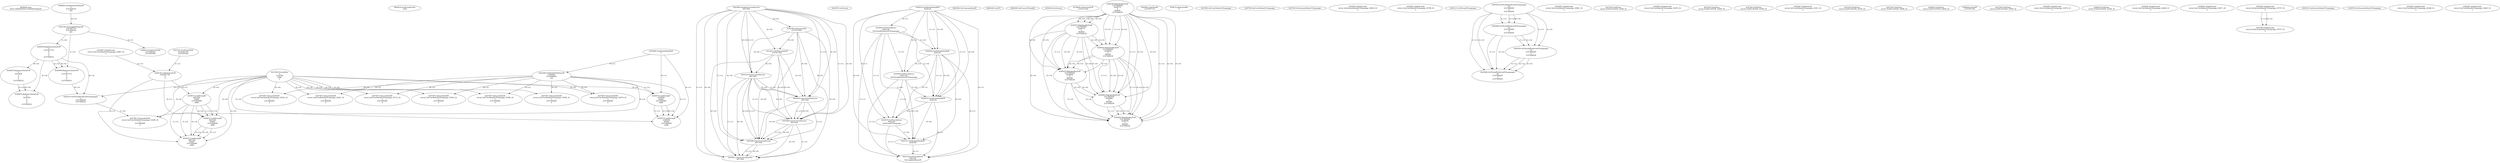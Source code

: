 // Global SCDG with merge call
digraph {
	0 [label="6850628.main
0015c1d92b6550f1e3c4582b03bbde04"]
	1 [label="4254480.GetModuleHandleW
0"]
	2 [label="6844434.SetThreadLocale
1024"]
	3 [label="4243965.InitializeCriticalSection
6917004"]
	4 [label="4243979.GetVersion
"]
	5 [label="4244018.GetModuleHandleW
4244120"]
	6 [label="4244024.GetProcAddress
9441320
GetThreadPreferredUILanguages"]
	5 -> 6 [label="(0-->1)"]
	7 [label="4244044.GetModuleHandleW
4244120"]
	5 -> 7 [label="(1-->1)"]
	5 -> 7 [label="(0-->0)"]
	6 -> 7 [label="(1-->0)"]
	8 [label="4244050.GetProcAddress
9441320
SetThreadPreferredUILanguages"]
	5 -> 8 [label="(0-->1)"]
	6 -> 8 [label="(1-->1)"]
	7 -> 8 [label="(0-->1)"]
	9 [label="4244070.GetModuleHandleW
4244120"]
	5 -> 9 [label="(1-->1)"]
	7 -> 9 [label="(1-->1)"]
	5 -> 9 [label="(0-->0)"]
	6 -> 9 [label="(1-->0)"]
	7 -> 9 [label="(0-->0)"]
	8 -> 9 [label="(1-->0)"]
	10 [label="4244076.GetProcAddress
9441320
GetThreadUILanguage"]
	5 -> 10 [label="(0-->1)"]
	6 -> 10 [label="(1-->1)"]
	7 -> 10 [label="(0-->1)"]
	8 -> 10 [label="(1-->1)"]
	9 -> 10 [label="(0-->1)"]
	11 [label="4250188.GetSystemInfo
2147417660"]
	3 -> 11 [label="(0-->0)"]
	12 [label="6844540.GetCommandLineW
"]
	13 [label="4214413.GetStartupInfoW
2147417624"]
	3 -> 13 [label="(0-->0)"]
	11 -> 13 [label="(0-->0)"]
	14 [label="6844560.GetACP
"]
	15 [label="6844580.GetCurrentThreadId
"]
	16 [label="4250204.GetVersion
"]
	17 [label="4276690.GetVersionExW
2147417420"]
	18 [label="4243306.GetModuleFileNameW
4194304
2147408904
522"]
	1 -> 18 [label="(0-->1)"]
	19 [label="4248064.GetModuleFileNameW
0
2147408370
261"]
	20 [label="4215383.VirtualAlloc
0
1310704
4096
4"]
	21 [label="4246338.RegOpenKeyExW
2147483649
4246772
0
983065
2147408236"]
	22 [label="4245741.GetModuleHandleW
4246160"]
	5 -> 22 [label="(0-->0)"]
	6 -> 22 [label="(1-->0)"]
	7 -> 22 [label="(0-->0)"]
	8 -> 22 [label="(1-->0)"]
	9 -> 22 [label="(0-->0)"]
	10 -> 22 [label="(1-->0)"]
	23 [label="4245758.GetProcAddress
9441320
GetLongPathNameW"]
	5 -> 23 [label="(0-->1)"]
	6 -> 23 [label="(1-->1)"]
	7 -> 23 [label="(0-->1)"]
	8 -> 23 [label="(1-->1)"]
	9 -> 23 [label="(0-->1)"]
	10 -> 23 [label="(1-->1)"]
	22 -> 23 [label="(0-->1)"]
	24 [label="4245785.GetLongPathNameW
2147407710
2147406542
261"]
	19 -> 24 [label="(3-->3)"]
	25 [label="4245683.CharNextW
2147407716"]
	26 [label="4246372.RegOpenKeyExW
2147483650
4246772
0
983065
2147408236"]
	21 -> 26 [label="(2-->2)"]
	21 -> 26 [label="(4-->4)"]
	21 -> 26 [label="(5-->5)"]
	27 [label="4246402.RegOpenKeyExW
2147483649
4246832
0
983065
2147408236"]
	21 -> 27 [label="(1-->1)"]
	21 -> 27 [label="(4-->4)"]
	26 -> 27 [label="(4-->4)"]
	21 -> 27 [label="(5-->5)"]
	26 -> 27 [label="(5-->5)"]
	28 [label="4246556.RegQueryValueExW
0
2147407710
0
0
0
2147408232"]
	24 -> 28 [label="(1-->2)"]
	29 [label="4246635.RegQueryValueExW
0
4247000
0
0
0
2147408232"]
	28 -> 29 [label="(6-->6)"]
	30 [label="4246722.RegCloseKey
0"]
	31 [label="4247883.GetUserDefaultUILanguage
"]
	32 [label="4245418.EnterCriticalSection
6917004"]
	3 -> 32 [label="(1-->1)"]
	3 -> 32 [label="(0-->0)"]
	11 -> 32 [label="(0-->0)"]
	13 -> 32 [label="(0-->0)"]
	33 [label="4245454.LeaveCriticalSection
6917004"]
	3 -> 33 [label="(1-->1)"]
	32 -> 33 [label="(1-->1)"]
	3 -> 33 [label="(0-->0)"]
	11 -> 33 [label="(0-->0)"]
	13 -> 33 [label="(0-->0)"]
	32 -> 33 [label="(0-->0)"]
	34 [label="4247558.GetUserDefaultUILanguage
"]
	35 [label="4247567.GetLocaleInfoW
retval_GetUserDefaultUILanguage_34079_32
3
2147408268
4"]
	18 -> 35 [label="(0-->2)"]
	20 -> 35 [label="(4-->4)"]
	36 [label="4247247.FindFirstFileW
3224341740
2147407640"]
	37 [label="4246432.RegOpenKeyExW
2147483650
4246832
0
983065
2147408236"]
	26 -> 37 [label="(1-->1)"]
	27 -> 37 [label="(2-->2)"]
	21 -> 37 [label="(4-->4)"]
	26 -> 37 [label="(4-->4)"]
	27 -> 37 [label="(4-->4)"]
	21 -> 37 [label="(5-->5)"]
	26 -> 37 [label="(5-->5)"]
	27 -> 37 [label="(5-->5)"]
	38 [label="4246462.RegOpenKeyExW
2147483649
4246884
0
983065
2147408236"]
	21 -> 38 [label="(1-->1)"]
	27 -> 38 [label="(1-->1)"]
	21 -> 38 [label="(4-->4)"]
	26 -> 38 [label="(4-->4)"]
	27 -> 38 [label="(4-->4)"]
	37 -> 38 [label="(4-->4)"]
	21 -> 38 [label="(5-->5)"]
	26 -> 38 [label="(5-->5)"]
	27 -> 38 [label="(5-->5)"]
	37 -> 38 [label="(5-->5)"]
	39 [label="4246492.RegOpenKeyExW
2147483649
4246936
0
983065
2147408236"]
	21 -> 39 [label="(1-->1)"]
	27 -> 39 [label="(1-->1)"]
	38 -> 39 [label="(1-->1)"]
	21 -> 39 [label="(4-->4)"]
	26 -> 39 [label="(4-->4)"]
	27 -> 39 [label="(4-->4)"]
	37 -> 39 [label="(4-->4)"]
	38 -> 39 [label="(4-->4)"]
	21 -> 39 [label="(5-->5)"]
	26 -> 39 [label="(5-->5)"]
	27 -> 39 [label="(5-->5)"]
	37 -> 39 [label="(5-->5)"]
	38 -> 39 [label="(5-->5)"]
	40 [label="4246014.FindFirstFileW
2147406542
2147407064"]
	24 -> 40 [label="(2-->1)"]
	41 [label="4246599.RegQueryValueExW
0
2147407710
0
0
0
2147408232"]
	24 -> 41 [label="(1-->2)"]
	28 -> 41 [label="(2-->2)"]
	28 -> 41 [label="(6-->6)"]
	42 [label="4247923.GetSystemDefaultUILanguage
"]
	43 [label="4245469.LeaveCriticalSection
6917004"]
	3 -> 43 [label="(1-->1)"]
	32 -> 43 [label="(1-->1)"]
	33 -> 43 [label="(1-->1)"]
	3 -> 43 [label="(0-->0)"]
	11 -> 43 [label="(0-->0)"]
	13 -> 43 [label="(0-->0)"]
	32 -> 43 [label="(0-->0)"]
	33 -> 43 [label="(0-->0)"]
	44 [label="4245487.IsValidLocale
retval_GetSystemDefaultUILanguage_34630_32
2"]
	45 [label="4245580.EnterCriticalSection
6917004"]
	3 -> 45 [label="(1-->1)"]
	32 -> 45 [label="(1-->1)"]
	33 -> 45 [label="(1-->1)"]
	43 -> 45 [label="(1-->1)"]
	3 -> 45 [label="(0-->0)"]
	11 -> 45 [label="(0-->0)"]
	13 -> 45 [label="(0-->0)"]
	32 -> 45 [label="(0-->0)"]
	33 -> 45 [label="(0-->0)"]
	43 -> 45 [label="(0-->0)"]
	46 [label="4245487.IsValidLocale
retval_GetUserDefaultUILanguage_33796_32
2"]
	47 [label="4245121.GetThreadUILanguage
"]
	48 [label="4245059.GetThreadPreferredUILanguages
56
2147408200
0
2147408244"]
	49 [label="4245088.GetThreadPreferredUILanguages
56
2147408200
0
2147408244"]
	48 -> 49 [label="(1-->1)"]
	48 -> 49 [label="(2-->2)"]
	48 -> 49 [label="(4-->4)"]
	50 [label="4245215.SetThreadPreferredUILanguages
4
2147408220
2147408232"]
	20 -> 50 [label="(4-->1)"]
	28 -> 50 [label="(6-->3)"]
	41 -> 50 [label="(6-->3)"]
	51 [label="4245059.GetThreadPreferredUILanguages
56
2147408200
0
2147408240"]
	48 -> 51 [label="(1-->1)"]
	49 -> 51 [label="(1-->1)"]
	48 -> 51 [label="(2-->2)"]
	49 -> 51 [label="(2-->2)"]
	52 [label="4245088.GetThreadPreferredUILanguages
56
2147408200
0
2147408240"]
	48 -> 52 [label="(1-->1)"]
	49 -> 52 [label="(1-->1)"]
	51 -> 52 [label="(1-->1)"]
	48 -> 52 [label="(2-->2)"]
	49 -> 52 [label="(2-->2)"]
	51 -> 52 [label="(2-->2)"]
	51 -> 52 [label="(4-->4)"]
	53 [label="4245621.LeaveCriticalSection
6917004"]
	3 -> 53 [label="(1-->1)"]
	32 -> 53 [label="(1-->1)"]
	43 -> 53 [label="(1-->1)"]
	45 -> 53 [label="(1-->1)"]
	3 -> 53 [label="(0-->0)"]
	11 -> 53 [label="(0-->0)"]
	13 -> 53 [label="(0-->0)"]
	32 -> 53 [label="(0-->0)"]
	43 -> 53 [label="(0-->0)"]
	45 -> 53 [label="(0-->0)"]
	54 [label="4245487.IsValidLocale
retval_GetUserDefaultUILanguage_33961_32
2"]
	55 [label="4245487.IsValidLocale
retval_GetUserDefaultUILanguage_32887_32
2"]
	56 [label="4247567.GetLocaleInfoW
retval_GetUserDefaultUILanguage_33209_32
3
2147408268
4"]
	18 -> 56 [label="(0-->2)"]
	20 -> 56 [label="(4-->4)"]
	50 -> 56 [label="(1-->4)"]
	57 [label="4247263.FindClose
retval_FindFirstFileW_33298_32"]
	58 [label="4248145.LoadLibraryExW
3224341740
0
2"]
	36 -> 58 [label="(1-->1)"]
	55 -> 58 [label="(2-->3)"]
	59 [label="4250073.LoadStringW
9441340
65485
2147409468
4096"]
	58 -> 59 [label="(0-->1)"]
	20 -> 59 [label="(3-->4)"]
	60 [label="4245487.IsValidLocale
retval_GetUserDefaultUILanguage_32978_32
2"]
	61 [label="4247567.GetLocaleInfoW
retval_GetUserDefaultUILanguage_33452_32
3
2147408268
4"]
	18 -> 61 [label="(0-->2)"]
	20 -> 61 [label="(4-->4)"]
	62 [label="4247263.FindClose
retval_FindFirstFileW_33649_32"]
	63 [label="4250073.LoadStringW
9441340
65484
2147409468
4096"]
	58 -> 63 [label="(0-->1)"]
	59 -> 63 [label="(1-->1)"]
	59 -> 63 [label="(3-->3)"]
	20 -> 63 [label="(3-->4)"]
	59 -> 63 [label="(4-->4)"]
	64 [label="4247567.GetLocaleInfoW
retval_GetUserDefaultUILanguage_33542_32
3
2147408268
4"]
	18 -> 64 [label="(0-->2)"]
	20 -> 64 [label="(4-->4)"]
	65 [label="4247263.FindClose
retval_FindFirstFileW_33549_32"]
	66 [label="4245487.IsValidLocale
retval_GetUserDefaultUILanguage_33351_32
2"]
	67 [label="4247567.GetLocaleInfoW
retval_GetUserDefaultUILanguage_34241_32
3
2147408268
4"]
	18 -> 67 [label="(0-->2)"]
	20 -> 67 [label="(4-->4)"]
	68 [label="4247263.FindClose
retval_FindFirstFileW_34344_32"]
	69 [label="4247567.GetLocaleInfoW
retval_GetUserDefaultUILanguage_33712_32
3
2147408268
4"]
	18 -> 69 [label="(0-->2)"]
	20 -> 69 [label="(4-->4)"]
	70 [label="4247263.FindClose
retval_FindFirstFileW_33896_32"]
	71 [label="4247567.GetLocaleInfoW
retval_GetUserDefaultUILanguage_33596_32
3
2147408268
4"]
	18 -> 71 [label="(0-->2)"]
	20 -> 71 [label="(4-->4)"]
	72 [label="4250073.LoadStringW
4194304
65485
2147409468
4096"]
	1 -> 72 [label="(0-->1)"]
	18 -> 72 [label="(1-->1)"]
	20 -> 72 [label="(3-->4)"]
	73 [label="4250073.LoadStringW
4194304
65484
2147409468
4096"]
	1 -> 73 [label="(0-->1)"]
	18 -> 73 [label="(1-->1)"]
	72 -> 73 [label="(1-->1)"]
	72 -> 73 [label="(3-->3)"]
	20 -> 73 [label="(3-->4)"]
	72 -> 73 [label="(4-->4)"]
	74 [label="4246032.FindClose
retval_FindFirstFileW_32820_32"]
	75 [label="4246044.lstrlenW
2147407108"]
	76 [label="4247567.GetLocaleInfoW
retval_GetUserDefaultUILanguage_33905_32
3
2147408268
4"]
	18 -> 76 [label="(0-->2)"]
	20 -> 76 [label="(4-->4)"]
	77 [label="4247263.FindClose
retval_FindFirstFileW_33945_32"]
	78 [label="4245487.IsValidLocale
retval_GetUserDefaultUILanguage_33278_32
2"]
	79 [label="4250073.LoadStringW
9441340
65483
2147409468
4096"]
	58 -> 79 [label="(0-->1)"]
	59 -> 79 [label="(1-->1)"]
	63 -> 79 [label="(1-->1)"]
	59 -> 79 [label="(3-->3)"]
	63 -> 79 [label="(3-->3)"]
	20 -> 79 [label="(3-->4)"]
	59 -> 79 [label="(4-->4)"]
	63 -> 79 [label="(4-->4)"]
	80 [label="4246032.FindClose
retval_FindFirstFileW_33439_32"]
	81 [label="4245487.IsValidLocale
retval_GetUserDefaultUILanguage_34266_32
2"]
	82 [label="4245487.IsValidLocale
retval_GetUserDefaultUILanguage_33871_32
2"]
	83 [label="4246676.RegQueryValueExW
0
4247000
0
0
0
2147408232"]
	29 -> 83 [label="(2-->2)"]
	28 -> 83 [label="(6-->6)"]
	29 -> 83 [label="(6-->6)"]
	84 [label="4245487.IsValidLocale
retval_GetSystemDefaultUILanguage_33757_32
2"]
	85 [label="4244766.IsValidLocale
retval_GetSystemDefaultUILanguage_33757_32
2"]
	84 -> 85 [label="(1-->1)"]
	84 -> 85 [label="(2-->2)"]
	86 [label="4245525.GetSystemDefaultUILanguage
"]
	87 [label="4245552.GetSystemDefaultUILanguage
"]
	88 [label="4245487.IsValidLocale
retval_GetUserDefaultUILanguage_34346_32
2"]
	89 [label="4245487.IsValidLocale
retval_GetUserDefaultUILanguage_34403_32
2"]
}

